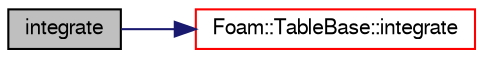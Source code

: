 digraph "integrate"
{
  bgcolor="transparent";
  edge [fontname="FreeSans",fontsize="10",labelfontname="FreeSans",labelfontsize="10"];
  node [fontname="FreeSans",fontsize="10",shape=record];
  rankdir="LR";
  Node194 [label="integrate",height=0.2,width=0.4,color="black", fillcolor="grey75", style="filled", fontcolor="black"];
  Node194 -> Node195 [color="midnightblue",fontsize="10",style="solid",fontname="FreeSans"];
  Node195 [label="Foam::TableBase::integrate",height=0.2,width=0.4,color="red",URL="$a27674.html#ad2a57c33942565f457c179121c832e78",tooltip="Integrate between two (scalar) values. "];
}

